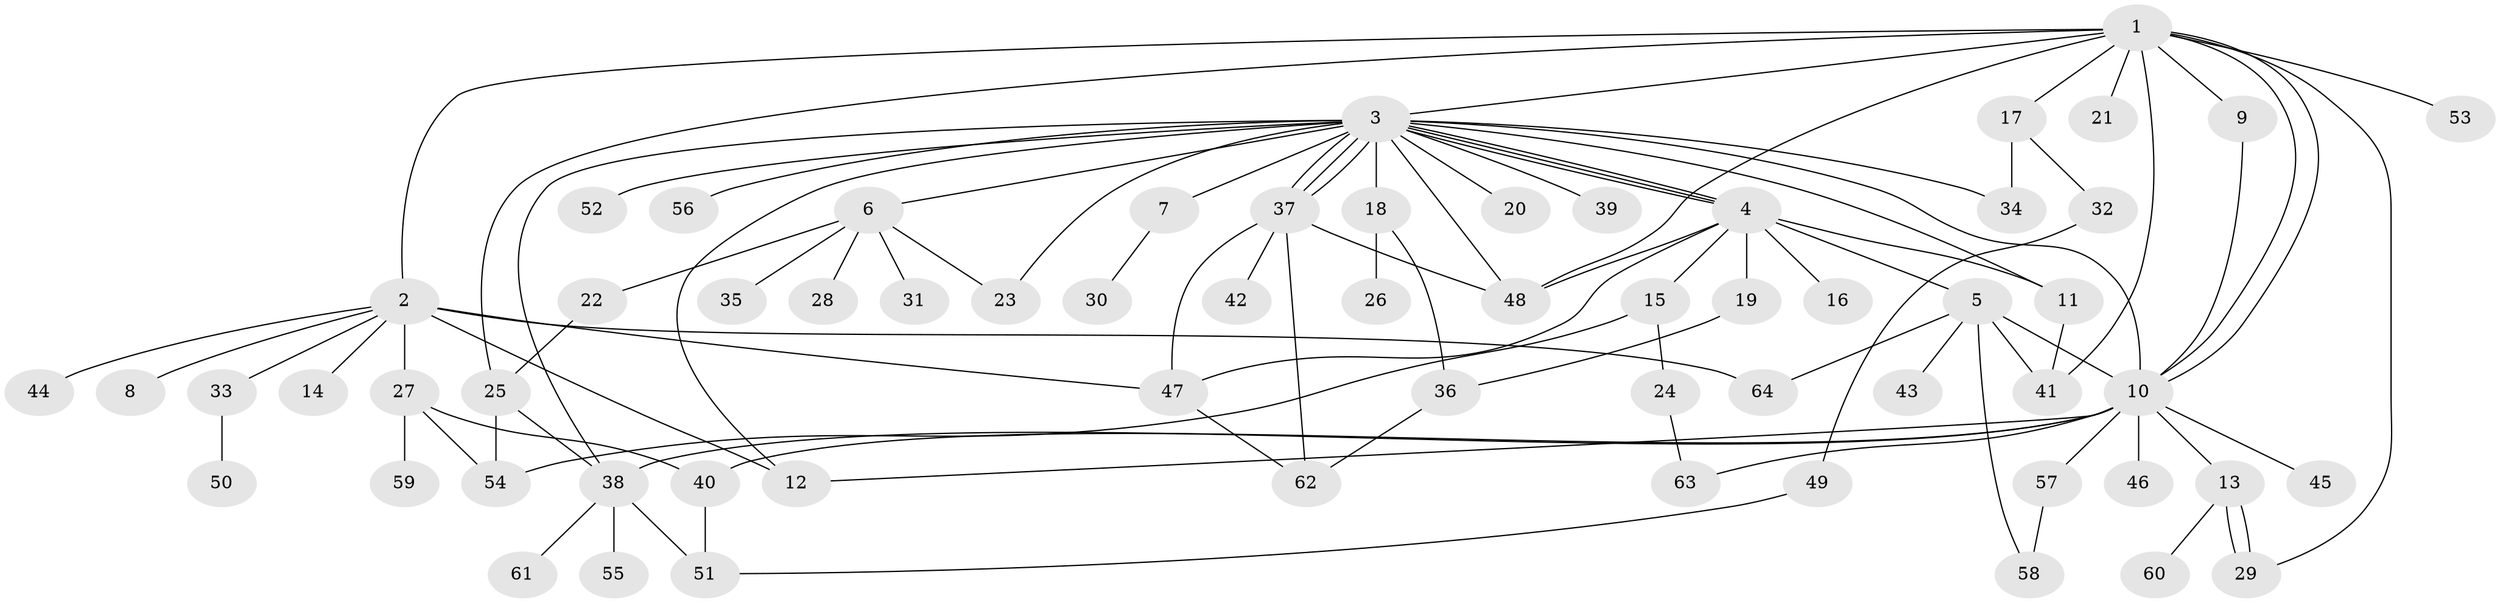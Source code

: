 // coarse degree distribution, {11: 0.022222222222222223, 3: 0.13333333333333333, 1: 0.4666666666666667, 8: 0.044444444444444446, 7: 0.022222222222222223, 14: 0.022222222222222223, 9: 0.022222222222222223, 5: 0.044444444444444446, 2: 0.1111111111111111, 4: 0.08888888888888889, 6: 0.022222222222222223}
// Generated by graph-tools (version 1.1) at 2025/36/03/04/25 23:36:55]
// undirected, 64 vertices, 99 edges
graph export_dot {
  node [color=gray90,style=filled];
  1;
  2;
  3;
  4;
  5;
  6;
  7;
  8;
  9;
  10;
  11;
  12;
  13;
  14;
  15;
  16;
  17;
  18;
  19;
  20;
  21;
  22;
  23;
  24;
  25;
  26;
  27;
  28;
  29;
  30;
  31;
  32;
  33;
  34;
  35;
  36;
  37;
  38;
  39;
  40;
  41;
  42;
  43;
  44;
  45;
  46;
  47;
  48;
  49;
  50;
  51;
  52;
  53;
  54;
  55;
  56;
  57;
  58;
  59;
  60;
  61;
  62;
  63;
  64;
  1 -- 2;
  1 -- 3;
  1 -- 9;
  1 -- 10;
  1 -- 10;
  1 -- 17;
  1 -- 21;
  1 -- 25;
  1 -- 29;
  1 -- 41;
  1 -- 48;
  1 -- 53;
  2 -- 8;
  2 -- 12;
  2 -- 14;
  2 -- 27;
  2 -- 33;
  2 -- 44;
  2 -- 47;
  2 -- 64;
  3 -- 4;
  3 -- 4;
  3 -- 4;
  3 -- 6;
  3 -- 7;
  3 -- 10;
  3 -- 11;
  3 -- 12;
  3 -- 18;
  3 -- 20;
  3 -- 23;
  3 -- 34;
  3 -- 37;
  3 -- 37;
  3 -- 37;
  3 -- 38;
  3 -- 39;
  3 -- 48;
  3 -- 52;
  3 -- 56;
  4 -- 5;
  4 -- 11;
  4 -- 15;
  4 -- 16;
  4 -- 19;
  4 -- 47;
  4 -- 48;
  5 -- 10;
  5 -- 41;
  5 -- 43;
  5 -- 58;
  5 -- 64;
  6 -- 22;
  6 -- 23;
  6 -- 28;
  6 -- 31;
  6 -- 35;
  7 -- 30;
  9 -- 10;
  10 -- 12;
  10 -- 13;
  10 -- 38;
  10 -- 40;
  10 -- 45;
  10 -- 46;
  10 -- 57;
  10 -- 63;
  11 -- 41;
  13 -- 29;
  13 -- 29;
  13 -- 60;
  15 -- 24;
  15 -- 54;
  17 -- 32;
  17 -- 34;
  18 -- 26;
  18 -- 36;
  19 -- 36;
  22 -- 25;
  24 -- 63;
  25 -- 38;
  25 -- 54;
  27 -- 40;
  27 -- 54;
  27 -- 59;
  32 -- 49;
  33 -- 50;
  36 -- 62;
  37 -- 42;
  37 -- 47;
  37 -- 48;
  37 -- 62;
  38 -- 51;
  38 -- 55;
  38 -- 61;
  40 -- 51;
  47 -- 62;
  49 -- 51;
  57 -- 58;
}
